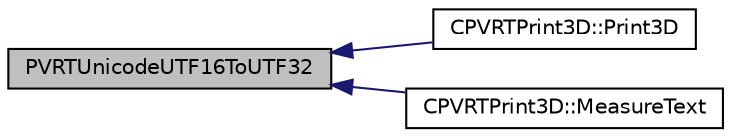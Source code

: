 digraph "PVRTUnicodeUTF16ToUTF32"
{
  edge [fontname="Helvetica",fontsize="10",labelfontname="Helvetica",labelfontsize="10"];
  node [fontname="Helvetica",fontsize="10",shape=record];
  rankdir="LR";
  Node1 [label="PVRTUnicodeUTF16ToUTF32",height=0.2,width=0.4,color="black", fillcolor="grey75", style="filled", fontcolor="black"];
  Node1 -> Node2 [dir="back",color="midnightblue",fontsize="10",style="solid",fontname="Helvetica"];
  Node2 [label="CPVRTPrint3D::Print3D",height=0.2,width=0.4,color="black", fillcolor="white", style="filled",URL="$class_c_p_v_r_t_print3_d.html#a00f8bd769478fa34fc5f0e7113066759",tooltip="Display wide-char 3D text on screen. CPVRTPrint3D::SetTextures(...) must have been called beforehand..."];
  Node1 -> Node3 [dir="back",color="midnightblue",fontsize="10",style="solid",fontname="Helvetica"];
  Node3 [label="CPVRTPrint3D::MeasureText",height=0.2,width=0.4,color="black", fillcolor="white", style="filled",URL="$class_c_p_v_r_t_print3_d.html#aa12963cb94d9b301293dfb47ff03d008",tooltip="Returns the size of a string in pixels. "];
}
